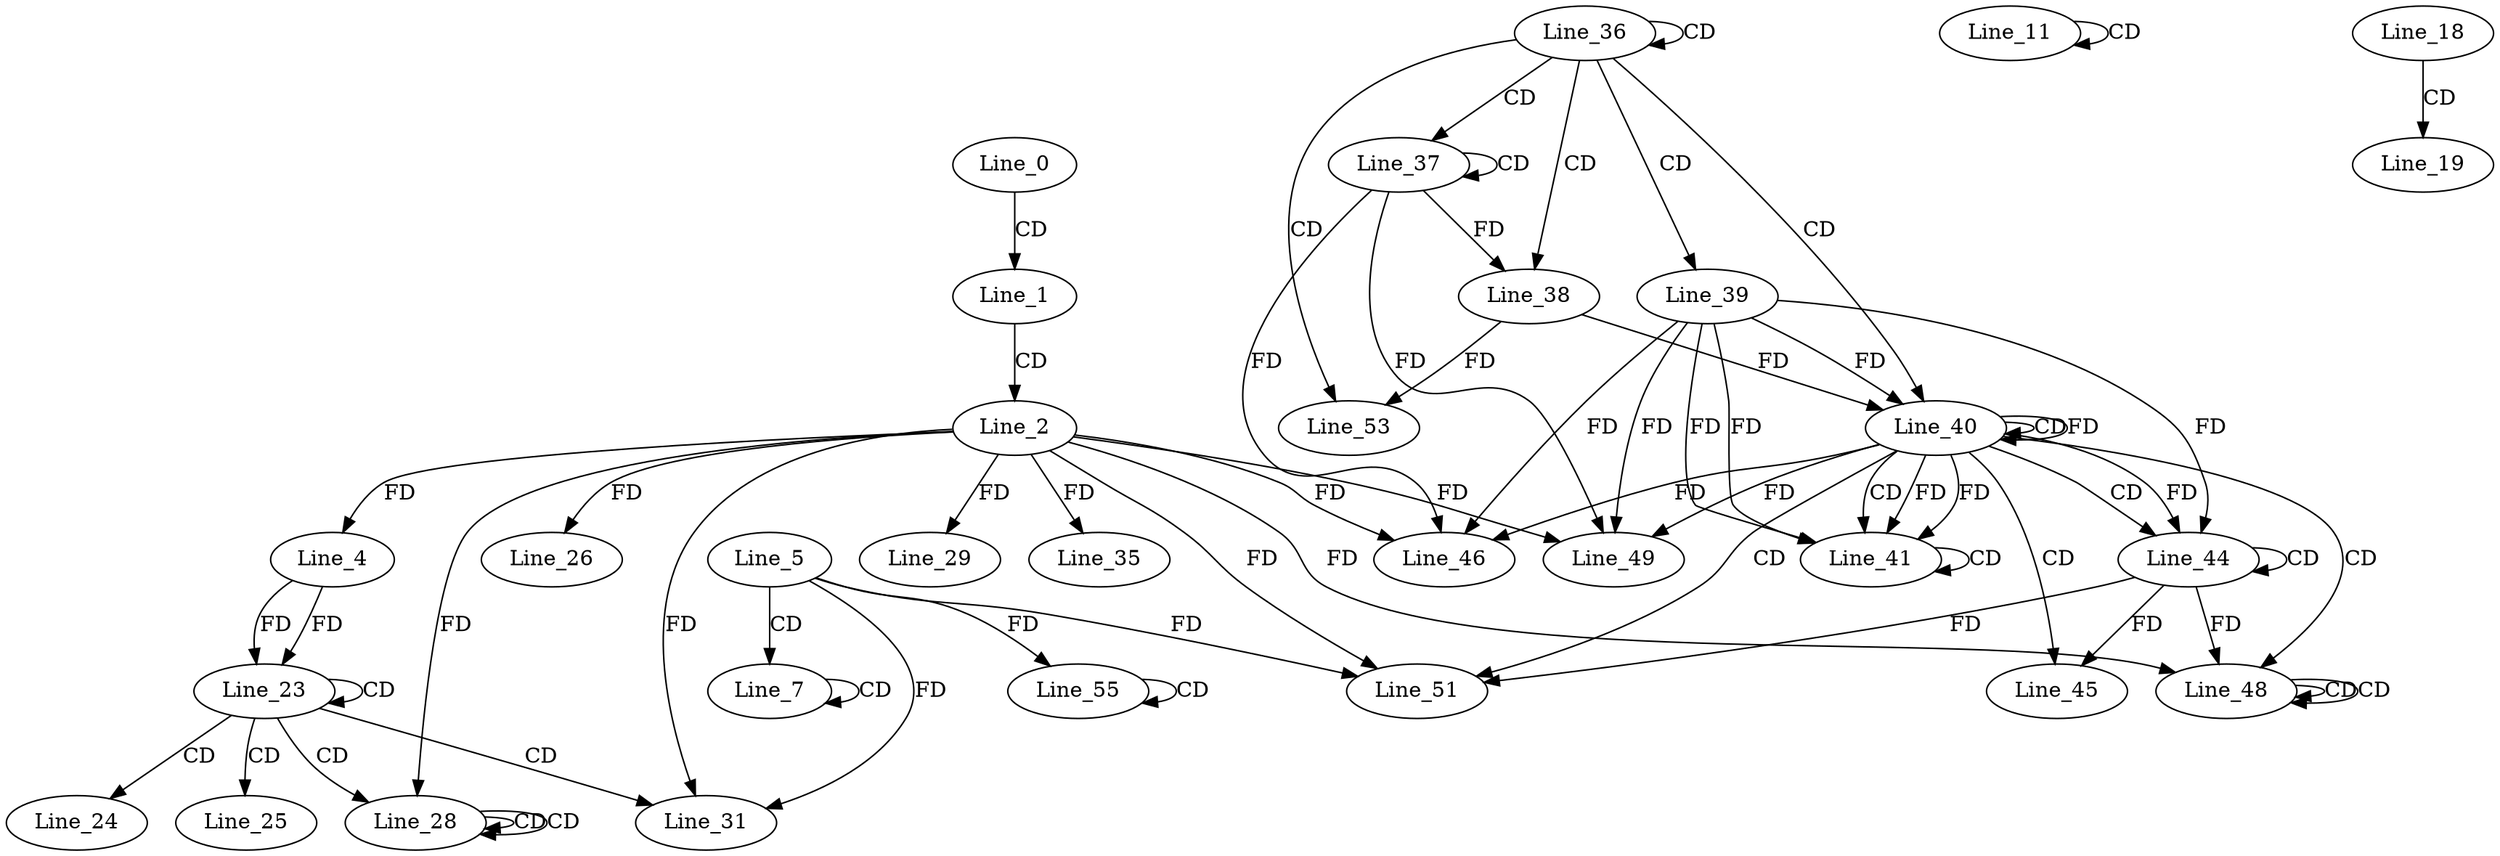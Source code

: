 digraph G {
  Line_0;
  Line_1;
  Line_2;
  Line_4;
  Line_5;
  Line_7;
  Line_7;
  Line_11;
  Line_11;
  Line_18;
  Line_19;
  Line_4;
  Line_23;
  Line_23;
  Line_24;
  Line_25;
  Line_26;
  Line_28;
  Line_28;
  Line_28;
  Line_29;
  Line_31;
  Line_5;
  Line_31;
  Line_35;
  Line_36;
  Line_36;
  Line_37;
  Line_37;
  Line_38;
  Line_38;
  Line_39;
  Line_40;
  Line_40;
  Line_40;
  Line_41;
  Line_41;
  Line_44;
  Line_44;
  Line_45;
  Line_46;
  Line_46;
  Line_46;
  Line_48;
  Line_48;
  Line_48;
  Line_49;
  Line_49;
  Line_49;
  Line_51;
  Line_51;
  Line_51;
  Line_53;
  Line_55;
  Line_55;
  Line_0 -> Line_1 [ label="CD" ];
  Line_1 -> Line_2 [ label="CD" ];
  Line_2 -> Line_4 [ label="FD" ];
  Line_5 -> Line_7 [ label="CD" ];
  Line_7 -> Line_7 [ label="CD" ];
  Line_11 -> Line_11 [ label="CD" ];
  Line_18 -> Line_19 [ label="CD" ];
  Line_4 -> Line_23 [ label="FD" ];
  Line_23 -> Line_23 [ label="CD" ];
  Line_4 -> Line_23 [ label="FD" ];
  Line_23 -> Line_24 [ label="CD" ];
  Line_23 -> Line_25 [ label="CD" ];
  Line_2 -> Line_26 [ label="FD" ];
  Line_23 -> Line_28 [ label="CD" ];
  Line_28 -> Line_28 [ label="CD" ];
  Line_28 -> Line_28 [ label="CD" ];
  Line_2 -> Line_28 [ label="FD" ];
  Line_2 -> Line_29 [ label="FD" ];
  Line_23 -> Line_31 [ label="CD" ];
  Line_5 -> Line_31 [ label="FD" ];
  Line_2 -> Line_31 [ label="FD" ];
  Line_2 -> Line_35 [ label="FD" ];
  Line_36 -> Line_36 [ label="CD" ];
  Line_36 -> Line_37 [ label="CD" ];
  Line_37 -> Line_37 [ label="CD" ];
  Line_36 -> Line_38 [ label="CD" ];
  Line_37 -> Line_38 [ label="FD" ];
  Line_36 -> Line_39 [ label="CD" ];
  Line_36 -> Line_40 [ label="CD" ];
  Line_40 -> Line_40 [ label="CD" ];
  Line_40 -> Line_40 [ label="FD" ];
  Line_39 -> Line_40 [ label="FD" ];
  Line_38 -> Line_40 [ label="FD" ];
  Line_40 -> Line_41 [ label="CD" ];
  Line_40 -> Line_41 [ label="FD" ];
  Line_39 -> Line_41 [ label="FD" ];
  Line_41 -> Line_41 [ label="CD" ];
  Line_40 -> Line_41 [ label="FD" ];
  Line_39 -> Line_41 [ label="FD" ];
  Line_40 -> Line_44 [ label="CD" ];
  Line_44 -> Line_44 [ label="CD" ];
  Line_40 -> Line_44 [ label="FD" ];
  Line_39 -> Line_44 [ label="FD" ];
  Line_40 -> Line_45 [ label="CD" ];
  Line_44 -> Line_45 [ label="FD" ];
  Line_40 -> Line_46 [ label="FD" ];
  Line_39 -> Line_46 [ label="FD" ];
  Line_2 -> Line_46 [ label="FD" ];
  Line_37 -> Line_46 [ label="FD" ];
  Line_40 -> Line_48 [ label="CD" ];
  Line_48 -> Line_48 [ label="CD" ];
  Line_48 -> Line_48 [ label="CD" ];
  Line_2 -> Line_48 [ label="FD" ];
  Line_44 -> Line_48 [ label="FD" ];
  Line_40 -> Line_49 [ label="FD" ];
  Line_39 -> Line_49 [ label="FD" ];
  Line_2 -> Line_49 [ label="FD" ];
  Line_37 -> Line_49 [ label="FD" ];
  Line_40 -> Line_51 [ label="CD" ];
  Line_5 -> Line_51 [ label="FD" ];
  Line_44 -> Line_51 [ label="FD" ];
  Line_2 -> Line_51 [ label="FD" ];
  Line_36 -> Line_53 [ label="CD" ];
  Line_38 -> Line_53 [ label="FD" ];
  Line_55 -> Line_55 [ label="CD" ];
  Line_5 -> Line_55 [ label="FD" ];
}
